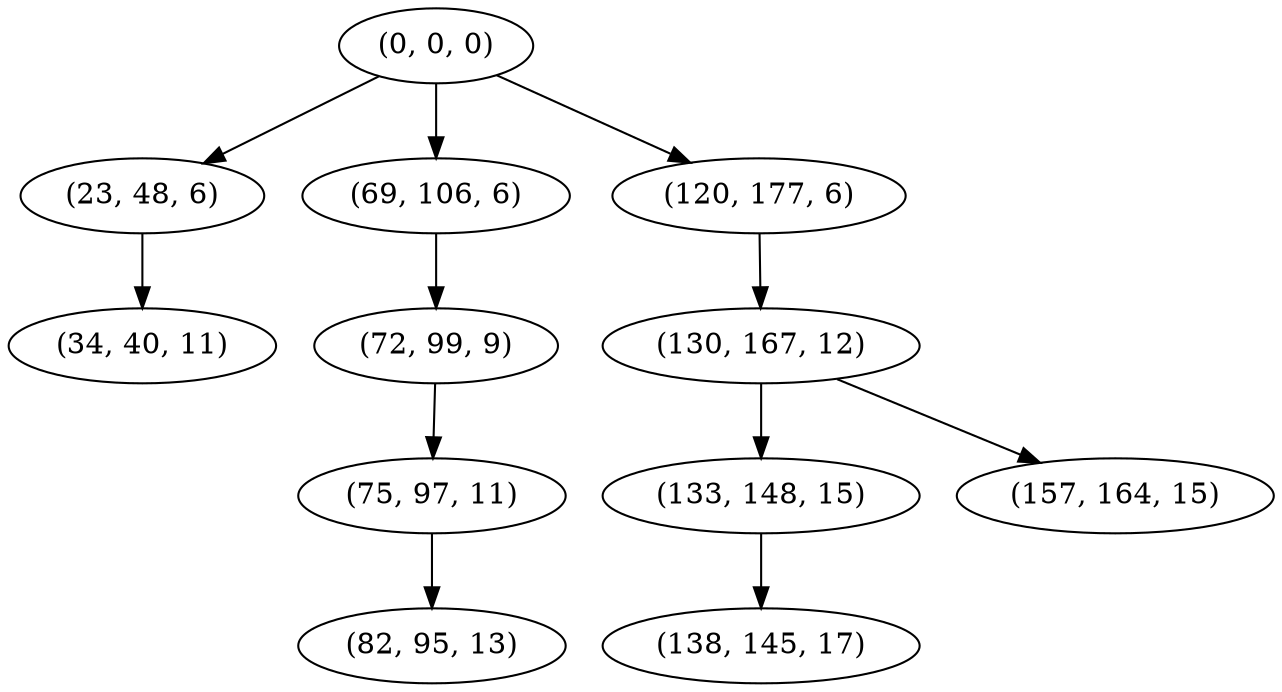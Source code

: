 digraph tree {
    "(0, 0, 0)";
    "(23, 48, 6)";
    "(34, 40, 11)";
    "(69, 106, 6)";
    "(72, 99, 9)";
    "(75, 97, 11)";
    "(82, 95, 13)";
    "(120, 177, 6)";
    "(130, 167, 12)";
    "(133, 148, 15)";
    "(138, 145, 17)";
    "(157, 164, 15)";
    "(0, 0, 0)" -> "(23, 48, 6)";
    "(0, 0, 0)" -> "(69, 106, 6)";
    "(0, 0, 0)" -> "(120, 177, 6)";
    "(23, 48, 6)" -> "(34, 40, 11)";
    "(69, 106, 6)" -> "(72, 99, 9)";
    "(72, 99, 9)" -> "(75, 97, 11)";
    "(75, 97, 11)" -> "(82, 95, 13)";
    "(120, 177, 6)" -> "(130, 167, 12)";
    "(130, 167, 12)" -> "(133, 148, 15)";
    "(130, 167, 12)" -> "(157, 164, 15)";
    "(133, 148, 15)" -> "(138, 145, 17)";
}
